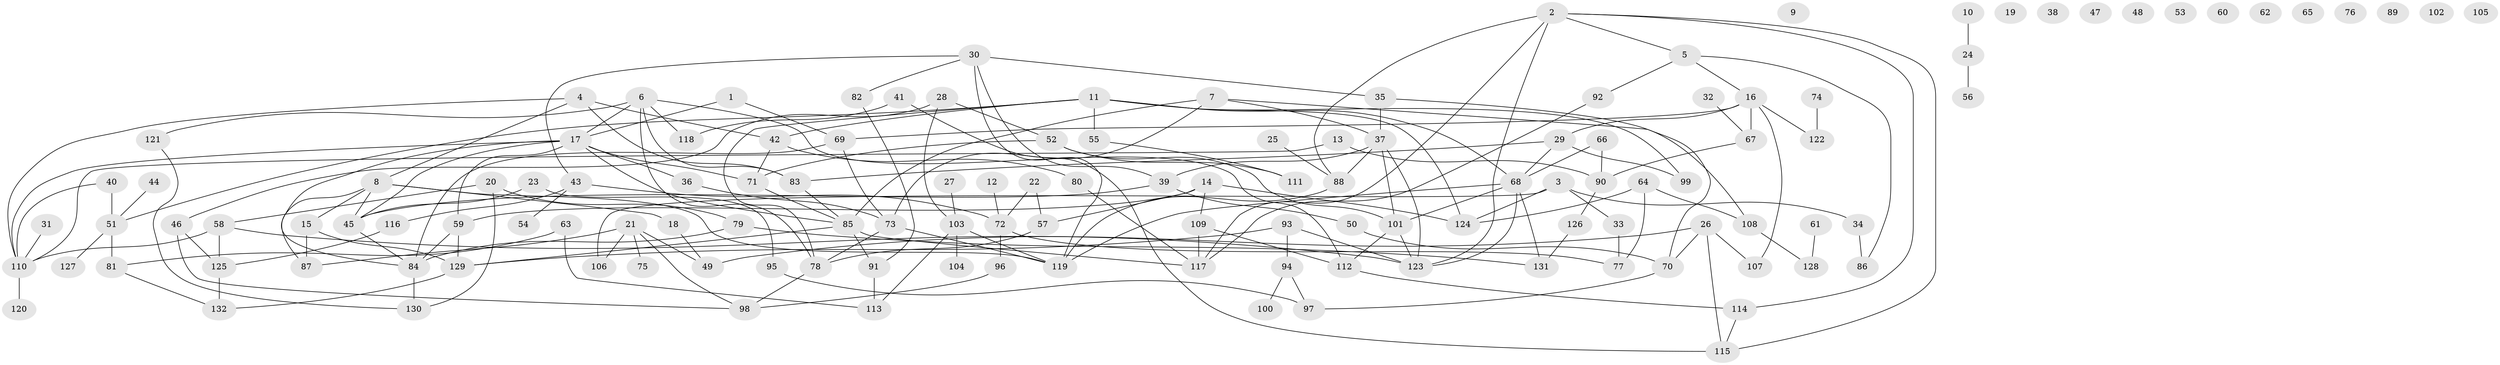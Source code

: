 // Generated by graph-tools (version 1.1) at 2025/25/03/09/25 03:25:13]
// undirected, 132 vertices, 193 edges
graph export_dot {
graph [start="1"]
  node [color=gray90,style=filled];
  1;
  2;
  3;
  4;
  5;
  6;
  7;
  8;
  9;
  10;
  11;
  12;
  13;
  14;
  15;
  16;
  17;
  18;
  19;
  20;
  21;
  22;
  23;
  24;
  25;
  26;
  27;
  28;
  29;
  30;
  31;
  32;
  33;
  34;
  35;
  36;
  37;
  38;
  39;
  40;
  41;
  42;
  43;
  44;
  45;
  46;
  47;
  48;
  49;
  50;
  51;
  52;
  53;
  54;
  55;
  56;
  57;
  58;
  59;
  60;
  61;
  62;
  63;
  64;
  65;
  66;
  67;
  68;
  69;
  70;
  71;
  72;
  73;
  74;
  75;
  76;
  77;
  78;
  79;
  80;
  81;
  82;
  83;
  84;
  85;
  86;
  87;
  88;
  89;
  90;
  91;
  92;
  93;
  94;
  95;
  96;
  97;
  98;
  99;
  100;
  101;
  102;
  103;
  104;
  105;
  106;
  107;
  108;
  109;
  110;
  111;
  112;
  113;
  114;
  115;
  116;
  117;
  118;
  119;
  120;
  121;
  122;
  123;
  124;
  125;
  126;
  127;
  128;
  129;
  130;
  131;
  132;
  1 -- 17;
  1 -- 69;
  2 -- 5;
  2 -- 88;
  2 -- 114;
  2 -- 115;
  2 -- 117;
  2 -- 123;
  3 -- 33;
  3 -- 34;
  3 -- 106;
  3 -- 124;
  4 -- 8;
  4 -- 42;
  4 -- 83;
  4 -- 110;
  5 -- 16;
  5 -- 86;
  5 -- 92;
  6 -- 17;
  6 -- 78;
  6 -- 83;
  6 -- 112;
  6 -- 118;
  6 -- 121;
  7 -- 37;
  7 -- 73;
  7 -- 85;
  7 -- 108;
  8 -- 15;
  8 -- 18;
  8 -- 45;
  8 -- 87;
  8 -- 119;
  10 -- 24;
  11 -- 42;
  11 -- 51;
  11 -- 55;
  11 -- 68;
  11 -- 78;
  11 -- 99;
  11 -- 124;
  12 -- 72;
  13 -- 90;
  13 -- 110;
  14 -- 57;
  14 -- 59;
  14 -- 109;
  14 -- 124;
  15 -- 87;
  15 -- 129;
  16 -- 29;
  16 -- 67;
  16 -- 69;
  16 -- 107;
  16 -- 122;
  17 -- 36;
  17 -- 45;
  17 -- 59;
  17 -- 71;
  17 -- 84;
  17 -- 85;
  17 -- 110;
  18 -- 49;
  20 -- 58;
  20 -- 79;
  20 -- 130;
  21 -- 49;
  21 -- 75;
  21 -- 87;
  21 -- 98;
  21 -- 106;
  22 -- 57;
  22 -- 72;
  23 -- 45;
  23 -- 95;
  24 -- 56;
  25 -- 88;
  26 -- 49;
  26 -- 70;
  26 -- 107;
  26 -- 115;
  27 -- 103;
  28 -- 46;
  28 -- 52;
  28 -- 103;
  29 -- 68;
  29 -- 83;
  29 -- 99;
  30 -- 35;
  30 -- 39;
  30 -- 43;
  30 -- 82;
  30 -- 119;
  31 -- 110;
  32 -- 67;
  33 -- 77;
  34 -- 86;
  35 -- 37;
  35 -- 70;
  36 -- 73;
  37 -- 39;
  37 -- 88;
  37 -- 101;
  37 -- 123;
  39 -- 45;
  39 -- 50;
  40 -- 51;
  40 -- 110;
  41 -- 115;
  41 -- 118;
  42 -- 71;
  42 -- 80;
  43 -- 54;
  43 -- 72;
  43 -- 116;
  44 -- 51;
  45 -- 84;
  46 -- 98;
  46 -- 125;
  50 -- 70;
  51 -- 81;
  51 -- 127;
  52 -- 71;
  52 -- 101;
  52 -- 111;
  55 -- 111;
  57 -- 78;
  58 -- 110;
  58 -- 123;
  58 -- 125;
  59 -- 84;
  59 -- 129;
  61 -- 128;
  63 -- 81;
  63 -- 113;
  64 -- 77;
  64 -- 108;
  64 -- 124;
  66 -- 68;
  66 -- 90;
  67 -- 90;
  68 -- 101;
  68 -- 119;
  68 -- 123;
  68 -- 131;
  69 -- 73;
  69 -- 84;
  70 -- 97;
  71 -- 85;
  72 -- 77;
  72 -- 96;
  73 -- 78;
  73 -- 119;
  74 -- 122;
  78 -- 98;
  79 -- 84;
  79 -- 131;
  80 -- 117;
  81 -- 132;
  82 -- 91;
  83 -- 85;
  84 -- 130;
  85 -- 91;
  85 -- 117;
  85 -- 129;
  88 -- 119;
  90 -- 126;
  91 -- 113;
  92 -- 117;
  93 -- 94;
  93 -- 123;
  93 -- 129;
  94 -- 97;
  94 -- 100;
  95 -- 97;
  96 -- 98;
  101 -- 112;
  101 -- 123;
  103 -- 104;
  103 -- 113;
  103 -- 119;
  108 -- 128;
  109 -- 112;
  109 -- 117;
  110 -- 120;
  112 -- 114;
  114 -- 115;
  116 -- 125;
  121 -- 130;
  125 -- 132;
  126 -- 131;
  129 -- 132;
}
